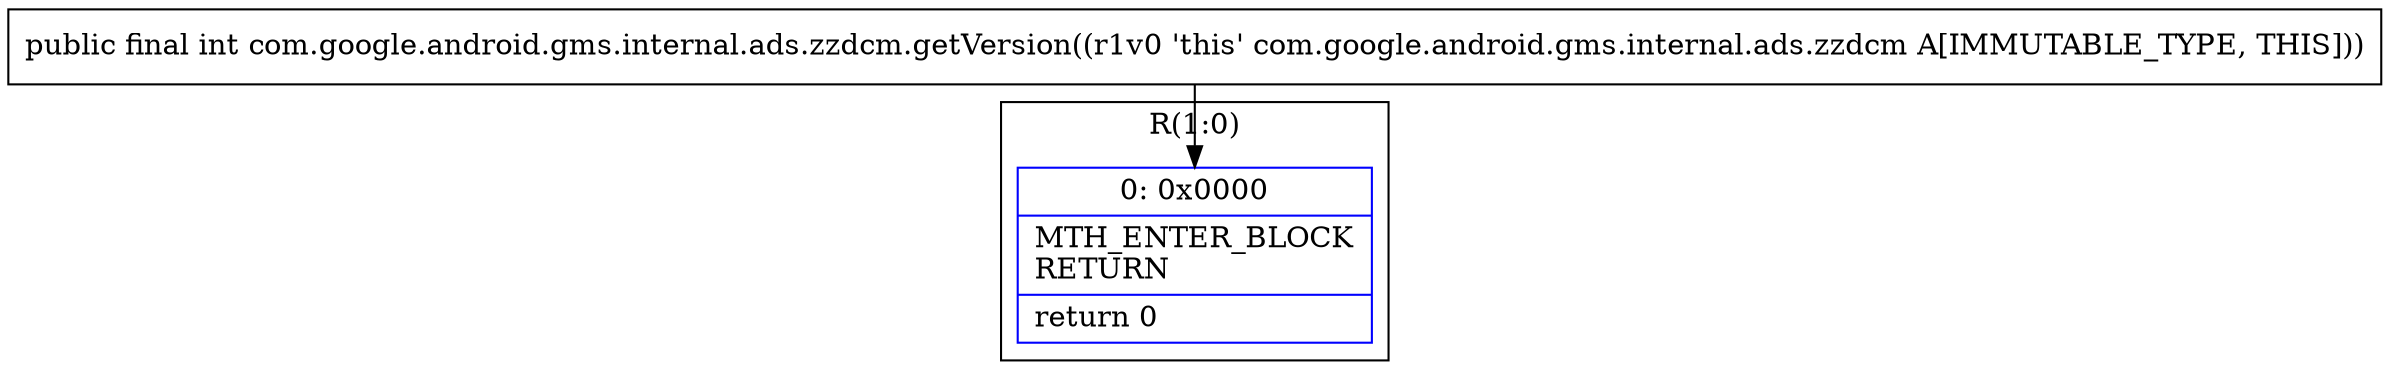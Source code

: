 digraph "CFG forcom.google.android.gms.internal.ads.zzdcm.getVersion()I" {
subgraph cluster_Region_1186434652 {
label = "R(1:0)";
node [shape=record,color=blue];
Node_0 [shape=record,label="{0\:\ 0x0000|MTH_ENTER_BLOCK\lRETURN\l|return 0\l}"];
}
MethodNode[shape=record,label="{public final int com.google.android.gms.internal.ads.zzdcm.getVersion((r1v0 'this' com.google.android.gms.internal.ads.zzdcm A[IMMUTABLE_TYPE, THIS])) }"];
MethodNode -> Node_0;
}

